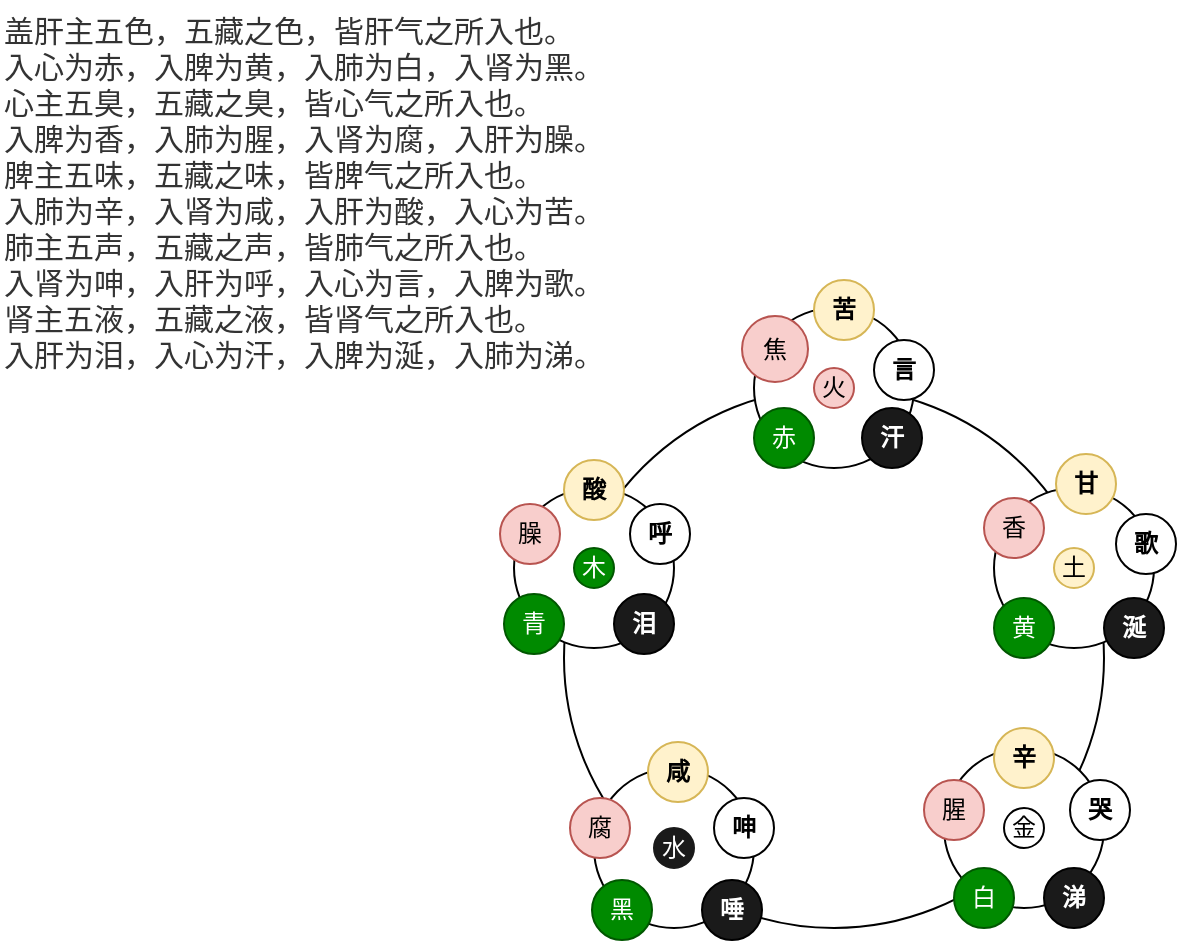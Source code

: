 <mxfile version="24.3.1" type="github">
  <diagram name="第 1 页" id="7og-IA1jNFmZVuBKEjPt">
    <mxGraphModel dx="1114" dy="592" grid="1" gridSize="10" guides="1" tooltips="1" connect="1" arrows="1" fold="1" page="1" pageScale="1" pageWidth="827" pageHeight="1169" math="0" shadow="0">
      <root>
        <mxCell id="0" />
        <mxCell id="1" parent="0" />
        <mxCell id="DGDNGRyZbrEtA4cmizZB-7" value="&lt;span style=&quot;color: rgb(51, 51, 51); font-family: Arial, sans-serif; font-size: 15px; font-style: normal; font-variant-ligatures: normal; font-variant-caps: normal; font-weight: 400; letter-spacing: normal; orphans: 2; text-align: start; text-indent: 0px; text-transform: none; widows: 2; word-spacing: 0px; -webkit-text-stroke-width: 0px; white-space: normal; background-color: rgb(255, 255, 255); text-decoration-thickness: initial; text-decoration-style: initial; text-decoration-color: initial; display: inline !important; float: none;&quot;&gt;盖肝主五色，五藏之色，皆肝气之所入也。&lt;/span&gt;&lt;br style=&quot;color: rgb(51, 51, 51); font-family: Arial, sans-serif; font-size: 15px; font-style: normal; font-variant-ligatures: normal; font-variant-caps: normal; font-weight: 400; letter-spacing: normal; orphans: 2; text-align: start; text-indent: 0px; text-transform: none; widows: 2; word-spacing: 0px; -webkit-text-stroke-width: 0px; white-space: normal; background-color: rgb(255, 255, 255); text-decoration-thickness: initial; text-decoration-style: initial; text-decoration-color: initial;&quot;&gt;&lt;span style=&quot;color: rgb(51, 51, 51); font-family: Arial, sans-serif; font-size: 15px; font-style: normal; font-variant-ligatures: normal; font-variant-caps: normal; font-weight: 400; letter-spacing: normal; orphans: 2; text-align: start; text-indent: 0px; text-transform: none; widows: 2; word-spacing: 0px; -webkit-text-stroke-width: 0px; white-space: normal; background-color: rgb(255, 255, 255); text-decoration-thickness: initial; text-decoration-style: initial; text-decoration-color: initial; display: inline !important; float: none;&quot;&gt;入心为赤，入脾为黄，入肺为白，入肾为黑。&lt;/span&gt;&lt;br style=&quot;color: rgb(51, 51, 51); font-family: Arial, sans-serif; font-size: 15px; font-style: normal; font-variant-ligatures: normal; font-variant-caps: normal; font-weight: 400; letter-spacing: normal; orphans: 2; text-align: start; text-indent: 0px; text-transform: none; widows: 2; word-spacing: 0px; -webkit-text-stroke-width: 0px; white-space: normal; background-color: rgb(255, 255, 255); text-decoration-thickness: initial; text-decoration-style: initial; text-decoration-color: initial;&quot;&gt;&lt;span style=&quot;color: rgb(51, 51, 51); font-family: Arial, sans-serif; font-size: 15px; font-style: normal; font-variant-ligatures: normal; font-variant-caps: normal; font-weight: 400; letter-spacing: normal; orphans: 2; text-align: start; text-indent: 0px; text-transform: none; widows: 2; word-spacing: 0px; -webkit-text-stroke-width: 0px; white-space: normal; background-color: rgb(255, 255, 255); text-decoration-thickness: initial; text-decoration-style: initial; text-decoration-color: initial; display: inline !important; float: none;&quot;&gt;心主五臭，五藏之臭，皆心气之所入也。&lt;/span&gt;&lt;br style=&quot;color: rgb(51, 51, 51); font-family: Arial, sans-serif; font-size: 15px; font-style: normal; font-variant-ligatures: normal; font-variant-caps: normal; font-weight: 400; letter-spacing: normal; orphans: 2; text-align: start; text-indent: 0px; text-transform: none; widows: 2; word-spacing: 0px; -webkit-text-stroke-width: 0px; white-space: normal; background-color: rgb(255, 255, 255); text-decoration-thickness: initial; text-decoration-style: initial; text-decoration-color: initial;&quot;&gt;&lt;span style=&quot;color: rgb(51, 51, 51); font-family: Arial, sans-serif; font-size: 15px; font-style: normal; font-variant-ligatures: normal; font-variant-caps: normal; font-weight: 400; letter-spacing: normal; orphans: 2; text-align: start; text-indent: 0px; text-transform: none; widows: 2; word-spacing: 0px; -webkit-text-stroke-width: 0px; white-space: normal; background-color: rgb(255, 255, 255); text-decoration-thickness: initial; text-decoration-style: initial; text-decoration-color: initial; display: inline !important; float: none;&quot;&gt;入脾为香，入肺为腥，入肾为腐，入肝为臊。&lt;/span&gt;&lt;br style=&quot;color: rgb(51, 51, 51); font-family: Arial, sans-serif; font-size: 15px; font-style: normal; font-variant-ligatures: normal; font-variant-caps: normal; font-weight: 400; letter-spacing: normal; orphans: 2; text-align: start; text-indent: 0px; text-transform: none; widows: 2; word-spacing: 0px; -webkit-text-stroke-width: 0px; white-space: normal; background-color: rgb(255, 255, 255); text-decoration-thickness: initial; text-decoration-style: initial; text-decoration-color: initial;&quot;&gt;&lt;span style=&quot;color: rgb(51, 51, 51); font-family: Arial, sans-serif; font-size: 15px; font-style: normal; font-variant-ligatures: normal; font-variant-caps: normal; font-weight: 400; letter-spacing: normal; orphans: 2; text-align: start; text-indent: 0px; text-transform: none; widows: 2; word-spacing: 0px; -webkit-text-stroke-width: 0px; white-space: normal; background-color: rgb(255, 255, 255); text-decoration-thickness: initial; text-decoration-style: initial; text-decoration-color: initial; display: inline !important; float: none;&quot;&gt;脾主五味，五藏之味，皆脾气之所入也。&lt;/span&gt;&lt;br style=&quot;color: rgb(51, 51, 51); font-family: Arial, sans-serif; font-size: 15px; font-style: normal; font-variant-ligatures: normal; font-variant-caps: normal; font-weight: 400; letter-spacing: normal; orphans: 2; text-align: start; text-indent: 0px; text-transform: none; widows: 2; word-spacing: 0px; -webkit-text-stroke-width: 0px; white-space: normal; background-color: rgb(255, 255, 255); text-decoration-thickness: initial; text-decoration-style: initial; text-decoration-color: initial;&quot;&gt;&lt;span style=&quot;color: rgb(51, 51, 51); font-family: Arial, sans-serif; font-size: 15px; font-style: normal; font-variant-ligatures: normal; font-variant-caps: normal; font-weight: 400; letter-spacing: normal; orphans: 2; text-align: start; text-indent: 0px; text-transform: none; widows: 2; word-spacing: 0px; -webkit-text-stroke-width: 0px; white-space: normal; background-color: rgb(255, 255, 255); text-decoration-thickness: initial; text-decoration-style: initial; text-decoration-color: initial; display: inline !important; float: none;&quot;&gt;入肺为辛，入肾为咸，入肝为酸，入心为苦。&lt;/span&gt;&lt;br style=&quot;color: rgb(51, 51, 51); font-family: Arial, sans-serif; font-size: 15px; font-style: normal; font-variant-ligatures: normal; font-variant-caps: normal; font-weight: 400; letter-spacing: normal; orphans: 2; text-align: start; text-indent: 0px; text-transform: none; widows: 2; word-spacing: 0px; -webkit-text-stroke-width: 0px; white-space: normal; background-color: rgb(255, 255, 255); text-decoration-thickness: initial; text-decoration-style: initial; text-decoration-color: initial;&quot;&gt;&lt;span style=&quot;color: rgb(51, 51, 51); font-family: Arial, sans-serif; font-size: 15px; font-style: normal; font-variant-ligatures: normal; font-variant-caps: normal; font-weight: 400; letter-spacing: normal; orphans: 2; text-align: start; text-indent: 0px; text-transform: none; widows: 2; word-spacing: 0px; -webkit-text-stroke-width: 0px; white-space: normal; background-color: rgb(255, 255, 255); text-decoration-thickness: initial; text-decoration-style: initial; text-decoration-color: initial; display: inline !important; float: none;&quot;&gt;肺主五声，五藏之声，皆肺气之所入也。&lt;/span&gt;&lt;br style=&quot;color: rgb(51, 51, 51); font-family: Arial, sans-serif; font-size: 15px; font-style: normal; font-variant-ligatures: normal; font-variant-caps: normal; font-weight: 400; letter-spacing: normal; orphans: 2; text-align: start; text-indent: 0px; text-transform: none; widows: 2; word-spacing: 0px; -webkit-text-stroke-width: 0px; white-space: normal; background-color: rgb(255, 255, 255); text-decoration-thickness: initial; text-decoration-style: initial; text-decoration-color: initial;&quot;&gt;&lt;span style=&quot;color: rgb(51, 51, 51); font-family: Arial, sans-serif; font-size: 15px; font-style: normal; font-variant-ligatures: normal; font-variant-caps: normal; font-weight: 400; letter-spacing: normal; orphans: 2; text-align: start; text-indent: 0px; text-transform: none; widows: 2; word-spacing: 0px; -webkit-text-stroke-width: 0px; white-space: normal; background-color: rgb(255, 255, 255); text-decoration-thickness: initial; text-decoration-style: initial; text-decoration-color: initial; display: inline !important; float: none;&quot;&gt;入肾为呻，入肝为呼，入心为言，入脾为歌。&lt;/span&gt;&lt;br style=&quot;color: rgb(51, 51, 51); font-family: Arial, sans-serif; font-size: 15px; font-style: normal; font-variant-ligatures: normal; font-variant-caps: normal; font-weight: 400; letter-spacing: normal; orphans: 2; text-align: start; text-indent: 0px; text-transform: none; widows: 2; word-spacing: 0px; -webkit-text-stroke-width: 0px; white-space: normal; background-color: rgb(255, 255, 255); text-decoration-thickness: initial; text-decoration-style: initial; text-decoration-color: initial;&quot;&gt;&lt;span style=&quot;color: rgb(51, 51, 51); font-family: Arial, sans-serif; font-size: 15px; font-style: normal; font-variant-ligatures: normal; font-variant-caps: normal; font-weight: 400; letter-spacing: normal; orphans: 2; text-align: start; text-indent: 0px; text-transform: none; widows: 2; word-spacing: 0px; -webkit-text-stroke-width: 0px; white-space: normal; background-color: rgb(255, 255, 255); text-decoration-thickness: initial; text-decoration-style: initial; text-decoration-color: initial; display: inline !important; float: none;&quot;&gt;肾主五液，五藏之液，皆肾气之所入也。&lt;/span&gt;&lt;br style=&quot;color: rgb(51, 51, 51); font-family: Arial, sans-serif; font-size: 15px; font-style: normal; font-variant-ligatures: normal; font-variant-caps: normal; font-weight: 400; letter-spacing: normal; orphans: 2; text-align: start; text-indent: 0px; text-transform: none; widows: 2; word-spacing: 0px; -webkit-text-stroke-width: 0px; white-space: normal; background-color: rgb(255, 255, 255); text-decoration-thickness: initial; text-decoration-style: initial; text-decoration-color: initial;&quot;&gt;&lt;span style=&quot;color: rgb(51, 51, 51); font-family: Arial, sans-serif; font-size: 15px; font-style: normal; font-variant-ligatures: normal; font-variant-caps: normal; font-weight: 400; letter-spacing: normal; orphans: 2; text-align: start; text-indent: 0px; text-transform: none; widows: 2; word-spacing: 0px; -webkit-text-stroke-width: 0px; white-space: normal; background-color: rgb(255, 255, 255); text-decoration-thickness: initial; text-decoration-style: initial; text-decoration-color: initial; display: inline !important; float: none;&quot;&gt;入肝为泪，入心为汗，入脾为涎，入肺为涕。&lt;/span&gt;" style="text;whiteSpace=wrap;html=1;" vertex="1" parent="1">
          <mxGeometry y="10" width="330" height="200" as="geometry" />
        </mxCell>
        <mxCell id="DGDNGRyZbrEtA4cmizZB-56" value="" style="group" vertex="1" connectable="0" parent="1">
          <mxGeometry x="250" y="150" width="338" height="330" as="geometry" />
        </mxCell>
        <mxCell id="DGDNGRyZbrEtA4cmizZB-6" value="" style="ellipse;whiteSpace=wrap;html=1;aspect=fixed;" vertex="1" parent="DGDNGRyZbrEtA4cmizZB-56">
          <mxGeometry x="32" y="54" width="270" height="270" as="geometry" />
        </mxCell>
        <mxCell id="DGDNGRyZbrEtA4cmizZB-1" value="" style="ellipse;whiteSpace=wrap;html=1;aspect=fixed;" vertex="1" parent="DGDNGRyZbrEtA4cmizZB-56">
          <mxGeometry x="222" y="234" width="80" height="80" as="geometry" />
        </mxCell>
        <mxCell id="DGDNGRyZbrEtA4cmizZB-2" value="" style="ellipse;whiteSpace=wrap;html=1;aspect=fixed;" vertex="1" parent="DGDNGRyZbrEtA4cmizZB-56">
          <mxGeometry x="47" y="244" width="80" height="80" as="geometry" />
        </mxCell>
        <mxCell id="DGDNGRyZbrEtA4cmizZB-3" value="" style="ellipse;whiteSpace=wrap;html=1;aspect=fixed;" vertex="1" parent="DGDNGRyZbrEtA4cmizZB-56">
          <mxGeometry x="247" y="104" width="80" height="80" as="geometry" />
        </mxCell>
        <mxCell id="DGDNGRyZbrEtA4cmizZB-4" value="" style="ellipse;whiteSpace=wrap;html=1;aspect=fixed;" vertex="1" parent="DGDNGRyZbrEtA4cmizZB-56">
          <mxGeometry x="127" y="14" width="80" height="80" as="geometry" />
        </mxCell>
        <mxCell id="DGDNGRyZbrEtA4cmizZB-5" value="" style="ellipse;whiteSpace=wrap;html=1;aspect=fixed;" vertex="1" parent="DGDNGRyZbrEtA4cmizZB-56">
          <mxGeometry x="7" y="104" width="80" height="80" as="geometry" />
        </mxCell>
        <mxCell id="DGDNGRyZbrEtA4cmizZB-8" value="木" style="ellipse;whiteSpace=wrap;html=1;aspect=fixed;fillColor=#008a00;fontColor=#ffffff;strokeColor=#005700;" vertex="1" parent="DGDNGRyZbrEtA4cmizZB-56">
          <mxGeometry x="37" y="134" width="20" height="20" as="geometry" />
        </mxCell>
        <mxCell id="DGDNGRyZbrEtA4cmizZB-11" value="金" style="ellipse;whiteSpace=wrap;html=1;aspect=fixed;" vertex="1" parent="DGDNGRyZbrEtA4cmizZB-56">
          <mxGeometry x="252" y="264" width="20" height="20" as="geometry" />
        </mxCell>
        <mxCell id="DGDNGRyZbrEtA4cmizZB-12" value="土" style="ellipse;whiteSpace=wrap;html=1;aspect=fixed;fillColor=#fff2cc;strokeColor=#d6b656;" vertex="1" parent="DGDNGRyZbrEtA4cmizZB-56">
          <mxGeometry x="277" y="134" width="20" height="20" as="geometry" />
        </mxCell>
        <mxCell id="DGDNGRyZbrEtA4cmizZB-13" value="火" style="ellipse;whiteSpace=wrap;html=1;aspect=fixed;fillColor=#f8cecc;strokeColor=#b85450;" vertex="1" parent="DGDNGRyZbrEtA4cmizZB-56">
          <mxGeometry x="157" y="44" width="20" height="20" as="geometry" />
        </mxCell>
        <mxCell id="DGDNGRyZbrEtA4cmizZB-14" value="水" style="ellipse;whiteSpace=wrap;html=1;aspect=fixed;strokeColor=#1A1A1A;fillColor=#1A1A1A;fontColor=#FFFFFF;" vertex="1" parent="DGDNGRyZbrEtA4cmizZB-56">
          <mxGeometry x="77" y="274" width="20" height="20" as="geometry" />
        </mxCell>
        <mxCell id="DGDNGRyZbrEtA4cmizZB-19" value="青" style="ellipse;whiteSpace=wrap;html=1;aspect=fixed;fillColor=#008a00;strokeColor=#005700;fontColor=#ffffff;" vertex="1" parent="DGDNGRyZbrEtA4cmizZB-56">
          <mxGeometry x="2" y="157" width="30" height="30" as="geometry" />
        </mxCell>
        <mxCell id="DGDNGRyZbrEtA4cmizZB-20" value="赤" style="ellipse;whiteSpace=wrap;html=1;aspect=fixed;fillColor=#008a00;fontColor=#ffffff;strokeColor=#005700;" vertex="1" parent="DGDNGRyZbrEtA4cmizZB-56">
          <mxGeometry x="127" y="64" width="30" height="30" as="geometry" />
        </mxCell>
        <mxCell id="DGDNGRyZbrEtA4cmizZB-21" value="黄" style="ellipse;whiteSpace=wrap;html=1;aspect=fixed;fillColor=#008a00;fontColor=#ffffff;strokeColor=#005700;" vertex="1" parent="DGDNGRyZbrEtA4cmizZB-56">
          <mxGeometry x="247" y="159" width="30" height="30" as="geometry" />
        </mxCell>
        <mxCell id="DGDNGRyZbrEtA4cmizZB-22" value="白" style="ellipse;whiteSpace=wrap;html=1;aspect=fixed;fillColor=#008a00;fontColor=#ffffff;strokeColor=#005700;" vertex="1" parent="DGDNGRyZbrEtA4cmizZB-56">
          <mxGeometry x="227" y="294" width="30" height="30" as="geometry" />
        </mxCell>
        <mxCell id="DGDNGRyZbrEtA4cmizZB-23" value="黑" style="ellipse;whiteSpace=wrap;html=1;aspect=fixed;fillColor=#008a00;fontColor=#ffffff;strokeColor=#005700;" vertex="1" parent="DGDNGRyZbrEtA4cmizZB-56">
          <mxGeometry x="46" y="300" width="30" height="30" as="geometry" />
        </mxCell>
        <mxCell id="DGDNGRyZbrEtA4cmizZB-25" value="香" style="ellipse;whiteSpace=wrap;html=1;aspect=fixed;fillColor=#f8cecc;strokeColor=#b85450;" vertex="1" parent="DGDNGRyZbrEtA4cmizZB-56">
          <mxGeometry x="242" y="109" width="30" height="30" as="geometry" />
        </mxCell>
        <mxCell id="DGDNGRyZbrEtA4cmizZB-26" value="臊" style="ellipse;whiteSpace=wrap;html=1;aspect=fixed;fillColor=#f8cecc;strokeColor=#b85450;" vertex="1" parent="DGDNGRyZbrEtA4cmizZB-56">
          <mxGeometry y="112" width="30" height="30" as="geometry" />
        </mxCell>
        <mxCell id="DGDNGRyZbrEtA4cmizZB-27" value="焦" style="ellipse;whiteSpace=wrap;html=1;aspect=fixed;fillColor=#f8cecc;strokeColor=#b85450;" vertex="1" parent="DGDNGRyZbrEtA4cmizZB-56">
          <mxGeometry x="121" y="18" width="33" height="33" as="geometry" />
        </mxCell>
        <mxCell id="DGDNGRyZbrEtA4cmizZB-28" value="腥" style="ellipse;whiteSpace=wrap;html=1;aspect=fixed;fillColor=#f8cecc;strokeColor=#b85450;" vertex="1" parent="DGDNGRyZbrEtA4cmizZB-56">
          <mxGeometry x="212" y="250" width="30" height="30" as="geometry" />
        </mxCell>
        <mxCell id="DGDNGRyZbrEtA4cmizZB-29" value="腐" style="ellipse;whiteSpace=wrap;html=1;aspect=fixed;fillColor=#f8cecc;strokeColor=#b85450;" vertex="1" parent="DGDNGRyZbrEtA4cmizZB-56">
          <mxGeometry x="35" y="259" width="30" height="30" as="geometry" />
        </mxCell>
        <mxCell id="DGDNGRyZbrEtA4cmizZB-34" value="咸" style="ellipse;whiteSpace=wrap;html=1;aspect=fixed;fillColor=#fff2cc;strokeColor=#d6b656;fontStyle=1" vertex="1" parent="DGDNGRyZbrEtA4cmizZB-56">
          <mxGeometry x="74" y="231" width="30" height="30" as="geometry" />
        </mxCell>
        <mxCell id="DGDNGRyZbrEtA4cmizZB-35" value="辛" style="ellipse;whiteSpace=wrap;html=1;aspect=fixed;fillColor=#fff2cc;strokeColor=#d6b656;fontStyle=1" vertex="1" parent="DGDNGRyZbrEtA4cmizZB-56">
          <mxGeometry x="247" y="224" width="30" height="30" as="geometry" />
        </mxCell>
        <mxCell id="DGDNGRyZbrEtA4cmizZB-39" value="甘" style="ellipse;whiteSpace=wrap;html=1;aspect=fixed;fillColor=#fff2cc;strokeColor=#d6b656;fontStyle=1" vertex="1" parent="DGDNGRyZbrEtA4cmizZB-56">
          <mxGeometry x="278" y="87" width="30" height="30" as="geometry" />
        </mxCell>
        <mxCell id="DGDNGRyZbrEtA4cmizZB-40" value="苦" style="ellipse;whiteSpace=wrap;html=1;aspect=fixed;fillColor=#fff2cc;strokeColor=#d6b656;fontStyle=1" vertex="1" parent="DGDNGRyZbrEtA4cmizZB-56">
          <mxGeometry x="157" width="30" height="30" as="geometry" />
        </mxCell>
        <mxCell id="DGDNGRyZbrEtA4cmizZB-41" value="酸" style="ellipse;whiteSpace=wrap;html=1;aspect=fixed;fillColor=#fff2cc;strokeColor=#d6b656;fontStyle=1" vertex="1" parent="DGDNGRyZbrEtA4cmizZB-56">
          <mxGeometry x="32" y="90" width="30" height="30" as="geometry" />
        </mxCell>
        <mxCell id="DGDNGRyZbrEtA4cmizZB-43" value="哭" style="ellipse;whiteSpace=wrap;html=1;aspect=fixed;fontStyle=1" vertex="1" parent="DGDNGRyZbrEtA4cmizZB-56">
          <mxGeometry x="285" y="250" width="30" height="30" as="geometry" />
        </mxCell>
        <mxCell id="DGDNGRyZbrEtA4cmizZB-44" value="呼" style="ellipse;whiteSpace=wrap;html=1;aspect=fixed;fontStyle=1" vertex="1" parent="DGDNGRyZbrEtA4cmizZB-56">
          <mxGeometry x="65" y="112" width="30" height="30" as="geometry" />
        </mxCell>
        <mxCell id="DGDNGRyZbrEtA4cmizZB-45" value="呻" style="ellipse;whiteSpace=wrap;html=1;aspect=fixed;fontStyle=1" vertex="1" parent="DGDNGRyZbrEtA4cmizZB-56">
          <mxGeometry x="107" y="259" width="30" height="30" as="geometry" />
        </mxCell>
        <mxCell id="DGDNGRyZbrEtA4cmizZB-46" value="言" style="ellipse;whiteSpace=wrap;html=1;aspect=fixed;fontStyle=1" vertex="1" parent="DGDNGRyZbrEtA4cmizZB-56">
          <mxGeometry x="187" y="30" width="30" height="30" as="geometry" />
        </mxCell>
        <mxCell id="DGDNGRyZbrEtA4cmizZB-47" value="歌" style="ellipse;whiteSpace=wrap;html=1;aspect=fixed;fontStyle=1" vertex="1" parent="DGDNGRyZbrEtA4cmizZB-56">
          <mxGeometry x="308" y="117" width="30" height="30" as="geometry" />
        </mxCell>
        <mxCell id="DGDNGRyZbrEtA4cmizZB-50" value="唾" style="ellipse;whiteSpace=wrap;html=1;aspect=fixed;fontStyle=1;fillColor=#1A1A1A;fontColor=#FFFFFF;" vertex="1" parent="DGDNGRyZbrEtA4cmizZB-56">
          <mxGeometry x="101" y="300" width="30" height="30" as="geometry" />
        </mxCell>
        <mxCell id="DGDNGRyZbrEtA4cmizZB-51" value="涕" style="ellipse;whiteSpace=wrap;html=1;aspect=fixed;fontStyle=1;fillColor=#1A1A1A;fontColor=#FFFFFF;" vertex="1" parent="DGDNGRyZbrEtA4cmizZB-56">
          <mxGeometry x="272" y="294" width="30" height="30" as="geometry" />
        </mxCell>
        <mxCell id="DGDNGRyZbrEtA4cmizZB-52" value="汗" style="ellipse;whiteSpace=wrap;html=1;aspect=fixed;fontStyle=1;fillColor=#1A1A1A;fontColor=#FFFFFF;" vertex="1" parent="DGDNGRyZbrEtA4cmizZB-56">
          <mxGeometry x="181" y="64" width="30" height="30" as="geometry" />
        </mxCell>
        <mxCell id="DGDNGRyZbrEtA4cmizZB-53" value="泪" style="ellipse;whiteSpace=wrap;html=1;aspect=fixed;fontStyle=1;fillColor=#1A1A1A;fontColor=#FFFFFF;" vertex="1" parent="DGDNGRyZbrEtA4cmizZB-56">
          <mxGeometry x="57" y="157" width="30" height="30" as="geometry" />
        </mxCell>
        <mxCell id="DGDNGRyZbrEtA4cmizZB-54" value="涎" style="ellipse;whiteSpace=wrap;html=1;aspect=fixed;fontStyle=1;fillColor=#1A1A1A;fontColor=#FFFFFF;" vertex="1" parent="DGDNGRyZbrEtA4cmizZB-56">
          <mxGeometry x="302" y="159" width="30" height="30" as="geometry" />
        </mxCell>
      </root>
    </mxGraphModel>
  </diagram>
</mxfile>
